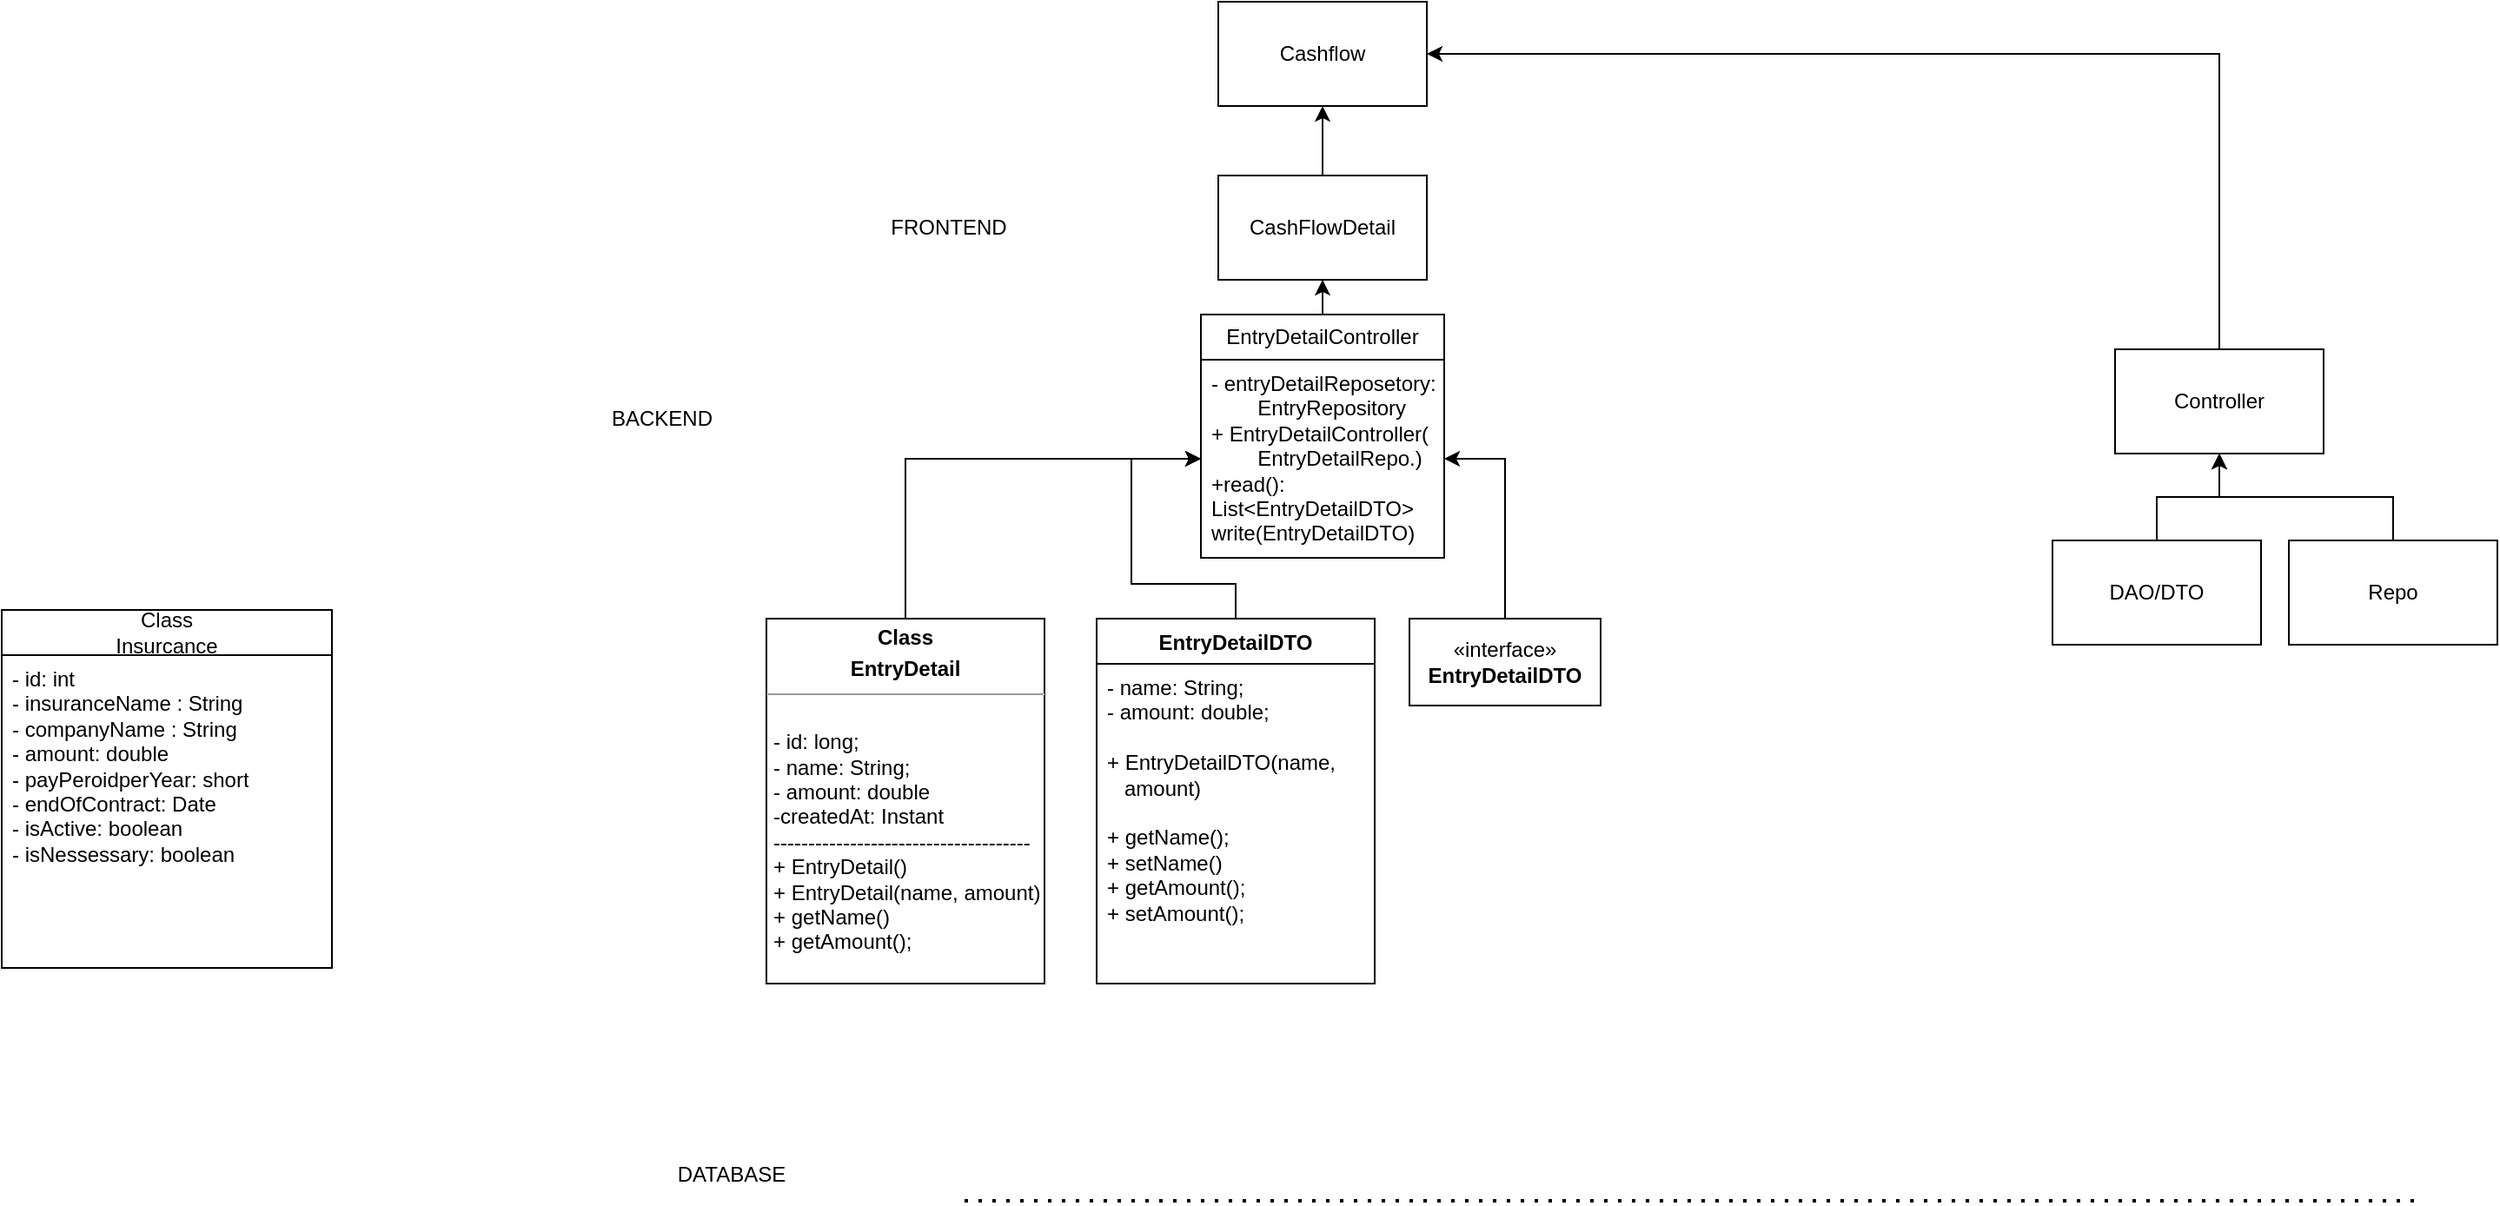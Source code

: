 <mxfile version="21.5.0" type="github">
  <diagram name="Seite-1" id="nGbcTih9HJXoeC_Z4p0X">
    <mxGraphModel dx="1615" dy="450" grid="1" gridSize="10" guides="1" tooltips="1" connect="1" arrows="1" fold="1" page="1" pageScale="1" pageWidth="827" pageHeight="1169" math="0" shadow="0">
      <root>
        <mxCell id="0" />
        <mxCell id="1" parent="0" />
        <mxCell id="FDLiloWbAIKrmna8ACbN-12" value="" style="edgeStyle=orthogonalEdgeStyle;rounded=0;orthogonalLoop=1;jettySize=auto;html=1;" parent="1" source="FDLiloWbAIKrmna8ACbN-1" target="FDLiloWbAIKrmna8ACbN-11" edge="1">
          <mxGeometry relative="1" as="geometry" />
        </mxCell>
        <mxCell id="FDLiloWbAIKrmna8ACbN-1" value="CashFlowDetail" style="rounded=0;whiteSpace=wrap;html=1;" parent="1" vertex="1">
          <mxGeometry x="80" y="120" width="120" height="60" as="geometry" />
        </mxCell>
        <mxCell id="FDLiloWbAIKrmna8ACbN-3" value="FRONTEND" style="text;html=1;strokeColor=none;fillColor=none;align=center;verticalAlign=middle;whiteSpace=wrap;rounded=0;" parent="1" vertex="1">
          <mxGeometry x="-120" y="135" width="90" height="30" as="geometry" />
        </mxCell>
        <mxCell id="FDLiloWbAIKrmna8ACbN-10" value="BACKEND" style="text;html=1;strokeColor=none;fillColor=none;align=center;verticalAlign=middle;whiteSpace=wrap;rounded=0;" parent="1" vertex="1">
          <mxGeometry x="-270" y="245" width="60" height="30" as="geometry" />
        </mxCell>
        <mxCell id="FDLiloWbAIKrmna8ACbN-11" value="Cashflow" style="rounded=0;whiteSpace=wrap;html=1;" parent="1" vertex="1">
          <mxGeometry x="80" y="20" width="120" height="60" as="geometry" />
        </mxCell>
        <mxCell id="FDLiloWbAIKrmna8ACbN-13" value="DATABASE" style="text;html=1;strokeColor=none;fillColor=none;align=center;verticalAlign=middle;whiteSpace=wrap;rounded=0;" parent="1" vertex="1">
          <mxGeometry x="-230" y="680" width="60" height="30" as="geometry" />
        </mxCell>
        <mxCell id="FDLiloWbAIKrmna8ACbN-15" style="edgeStyle=orthogonalEdgeStyle;rounded=0;orthogonalLoop=1;jettySize=auto;html=1;entryX=1;entryY=0.5;entryDx=0;entryDy=0;exitX=0.5;exitY=0;exitDx=0;exitDy=0;" parent="1" source="FDLiloWbAIKrmna8ACbN-14" target="FDLiloWbAIKrmna8ACbN-11" edge="1">
          <mxGeometry relative="1" as="geometry" />
        </mxCell>
        <mxCell id="FDLiloWbAIKrmna8ACbN-14" value="Controller" style="rounded=0;whiteSpace=wrap;html=1;" parent="1" vertex="1">
          <mxGeometry x="596" y="220" width="120" height="60" as="geometry" />
        </mxCell>
        <mxCell id="FDLiloWbAIKrmna8ACbN-17" value="" style="edgeStyle=orthogonalEdgeStyle;rounded=0;orthogonalLoop=1;jettySize=auto;html=1;" parent="1" source="FDLiloWbAIKrmna8ACbN-16" target="FDLiloWbAIKrmna8ACbN-14" edge="1">
          <mxGeometry relative="1" as="geometry" />
        </mxCell>
        <mxCell id="FDLiloWbAIKrmna8ACbN-16" value="DAO/DTO" style="rounded=0;whiteSpace=wrap;html=1;" parent="1" vertex="1">
          <mxGeometry x="560" y="330" width="120" height="60" as="geometry" />
        </mxCell>
        <mxCell id="FDLiloWbAIKrmna8ACbN-19" style="edgeStyle=orthogonalEdgeStyle;rounded=0;orthogonalLoop=1;jettySize=auto;html=1;entryX=0.5;entryY=1;entryDx=0;entryDy=0;" parent="1" source="FDLiloWbAIKrmna8ACbN-18" target="FDLiloWbAIKrmna8ACbN-14" edge="1">
          <mxGeometry relative="1" as="geometry" />
        </mxCell>
        <mxCell id="FDLiloWbAIKrmna8ACbN-18" value="Repo" style="rounded=0;whiteSpace=wrap;html=1;" parent="1" vertex="1">
          <mxGeometry x="696" y="330" width="120" height="60" as="geometry" />
        </mxCell>
        <mxCell id="FDLiloWbAIKrmna8ACbN-21" value="" style="endArrow=none;dashed=1;html=1;dashPattern=1 3;strokeWidth=2;rounded=0;" parent="1" edge="1">
          <mxGeometry width="50" height="50" relative="1" as="geometry">
            <mxPoint x="-66" y="710" as="sourcePoint" />
            <mxPoint x="774" y="710" as="targetPoint" />
          </mxGeometry>
        </mxCell>
        <mxCell id="FDLiloWbAIKrmna8ACbN-55" style="edgeStyle=orthogonalEdgeStyle;rounded=0;orthogonalLoop=1;jettySize=auto;html=1;entryX=0;entryY=0.5;entryDx=0;entryDy=0;" parent="1" source="FDLiloWbAIKrmna8ACbN-31" target="FDLiloWbAIKrmna8ACbN-52" edge="1">
          <mxGeometry relative="1" as="geometry" />
        </mxCell>
        <mxCell id="FDLiloWbAIKrmna8ACbN-31" value="&lt;p style=&quot;margin:0px;margin-top:4px;text-align:center;&quot;&gt;&lt;b&gt;Class&lt;/b&gt;&lt;/p&gt;&lt;p style=&quot;margin:0px;margin-top:4px;text-align:center;&quot;&gt;&lt;b&gt;EntryDetail&lt;/b&gt;&lt;/p&gt;&lt;hr size=&quot;1&quot;&gt;&lt;p style=&quot;margin:0px;margin-left:4px;&quot;&gt;&lt;br&gt;&lt;/p&gt;&lt;p style=&quot;margin:0px;margin-left:4px;&quot;&gt;- id: long;&lt;/p&gt;&lt;p style=&quot;margin:0px;margin-left:4px;&quot;&gt;- name: String;&lt;/p&gt;&lt;p style=&quot;margin:0px;margin-left:4px;&quot;&gt;&lt;/p&gt;&lt;p style=&quot;margin:0px;margin-left:4px;&quot;&gt;- amount: double&lt;/p&gt;&lt;p style=&quot;margin:0px;margin-left:4px;&quot;&gt;-createdAt: Instant&lt;/p&gt;&lt;p style=&quot;margin:0px;margin-left:4px;&quot;&gt;-------------------------------------&lt;/p&gt;&lt;p style=&quot;margin:0px;margin-left:4px;&quot;&gt;+ EntryDetail()&lt;/p&gt;&lt;p style=&quot;margin:0px;margin-left:4px;&quot;&gt;+ EntryDetail(name, amount)&lt;/p&gt;&lt;p style=&quot;margin:0px;margin-left:4px;&quot;&gt;+ getName()&lt;/p&gt;&lt;p style=&quot;margin:0px;margin-left:4px;&quot;&gt;+ getAmount();&lt;/p&gt;&lt;p style=&quot;margin:0px;margin-left:4px;&quot;&gt;&lt;br&gt;&lt;/p&gt;" style="verticalAlign=top;align=left;overflow=fill;fontSize=12;fontFamily=Helvetica;html=1;whiteSpace=wrap;" parent="1" vertex="1">
          <mxGeometry x="-180" y="375" width="160" height="210" as="geometry" />
        </mxCell>
        <mxCell id="FDLiloWbAIKrmna8ACbN-56" style="edgeStyle=orthogonalEdgeStyle;rounded=0;orthogonalLoop=1;jettySize=auto;html=1;" parent="1" source="FDLiloWbAIKrmna8ACbN-35" target="FDLiloWbAIKrmna8ACbN-52" edge="1">
          <mxGeometry relative="1" as="geometry">
            <Array as="points">
              <mxPoint x="90" y="355" />
              <mxPoint x="30" y="355" />
              <mxPoint x="30" y="283" />
            </Array>
          </mxGeometry>
        </mxCell>
        <mxCell id="FDLiloWbAIKrmna8ACbN-35" value="EntryDetailDTO" style="swimlane;fontStyle=1;align=center;verticalAlign=top;childLayout=stackLayout;horizontal=1;startSize=26;horizontalStack=0;resizeParent=1;resizeParentMax=0;resizeLast=0;collapsible=1;marginBottom=0;whiteSpace=wrap;html=1;" parent="1" vertex="1">
          <mxGeometry x="10" y="375" width="160" height="210" as="geometry" />
        </mxCell>
        <mxCell id="FDLiloWbAIKrmna8ACbN-36" value="- name: String;&lt;br&gt;- amount: double;&lt;br&gt;&lt;br&gt;+ EntryDetailDTO(name,&amp;nbsp; &amp;nbsp; &amp;nbsp; &amp;nbsp; &amp;nbsp;amount)&lt;br&gt;&lt;br&gt;+ getName();&lt;br&gt;+ setName()&lt;br&gt;+ getAmount();&lt;br&gt;+ setAmount();&lt;br&gt;" style="text;strokeColor=none;fillColor=none;align=left;verticalAlign=top;spacingLeft=4;spacingRight=4;overflow=hidden;rotatable=0;points=[[0,0.5],[1,0.5]];portConstraint=eastwest;whiteSpace=wrap;html=1;" parent="FDLiloWbAIKrmna8ACbN-35" vertex="1">
          <mxGeometry y="26" width="160" height="184" as="geometry" />
        </mxCell>
        <mxCell id="FDLiloWbAIKrmna8ACbN-57" style="edgeStyle=orthogonalEdgeStyle;rounded=0;orthogonalLoop=1;jettySize=auto;html=1;entryX=1;entryY=0.5;entryDx=0;entryDy=0;" parent="1" source="FDLiloWbAIKrmna8ACbN-43" target="FDLiloWbAIKrmna8ACbN-52" edge="1">
          <mxGeometry relative="1" as="geometry" />
        </mxCell>
        <mxCell id="FDLiloWbAIKrmna8ACbN-43" value="«interface»&lt;br&gt;&lt;b&gt;EntryDetailDTO&lt;br&gt;&lt;/b&gt;" style="html=1;whiteSpace=wrap;" parent="1" vertex="1">
          <mxGeometry x="190" y="375" width="110" height="50" as="geometry" />
        </mxCell>
        <mxCell id="FDLiloWbAIKrmna8ACbN-58" style="edgeStyle=orthogonalEdgeStyle;rounded=0;orthogonalLoop=1;jettySize=auto;html=1;exitX=0.5;exitY=0;exitDx=0;exitDy=0;" parent="1" source="FDLiloWbAIKrmna8ACbN-50" target="FDLiloWbAIKrmna8ACbN-1" edge="1">
          <mxGeometry relative="1" as="geometry" />
        </mxCell>
        <mxCell id="FDLiloWbAIKrmna8ACbN-50" value="EntryDetailController" style="swimlane;fontStyle=0;childLayout=stackLayout;horizontal=1;startSize=26;fillColor=none;horizontalStack=0;resizeParent=1;resizeParentMax=0;resizeLast=0;collapsible=1;marginBottom=0;whiteSpace=wrap;html=1;" parent="1" vertex="1">
          <mxGeometry x="70" y="200" width="140" height="140" as="geometry" />
        </mxCell>
        <mxCell id="FDLiloWbAIKrmna8ACbN-52" value="- entryDetailReposetory:&lt;br&gt;&lt;span style=&quot;white-space: pre;&quot;&gt;&#x9;&lt;/span&gt;EntryRepository&lt;br&gt;+ EntryDetailController(&lt;br&gt;&lt;span style=&quot;white-space: pre;&quot;&gt;&#x9;&lt;/span&gt;EntryDetailRepo.)&lt;br&gt;+read(): List&amp;lt;EntryDetailDTO&amp;gt;&lt;br&gt;write(EntryDetailDTO)" style="text;strokeColor=none;fillColor=none;align=left;verticalAlign=top;spacingLeft=4;spacingRight=4;overflow=hidden;rotatable=0;points=[[0,0.5],[1,0.5]];portConstraint=eastwest;whiteSpace=wrap;html=1;" parent="FDLiloWbAIKrmna8ACbN-50" vertex="1">
          <mxGeometry y="26" width="140" height="114" as="geometry" />
        </mxCell>
        <mxCell id="y889wtAWXyb6QO6ec5UY-1" value="Class&lt;br&gt;Insurcance" style="swimlane;fontStyle=0;childLayout=stackLayout;horizontal=1;startSize=26;fillColor=none;horizontalStack=0;resizeParent=1;resizeParentMax=0;resizeLast=0;collapsible=1;marginBottom=0;whiteSpace=wrap;html=1;" vertex="1" parent="1">
          <mxGeometry x="-620" y="370" width="190" height="206" as="geometry" />
        </mxCell>
        <mxCell id="y889wtAWXyb6QO6ec5UY-2" value="- id: int&amp;nbsp;&lt;br&gt;- insuranceName : String&lt;br&gt;- companyName : String&lt;br&gt;- amount: double&lt;br&gt;- payPeroidperYear: short&lt;br&gt;- endOfContract: Date&lt;br&gt;- isActive: boolean&lt;br&gt;- isNessessary: boolean" style="text;strokeColor=none;fillColor=none;align=left;verticalAlign=top;spacingLeft=4;spacingRight=4;overflow=hidden;rotatable=0;points=[[0,0.5],[1,0.5]];portConstraint=eastwest;whiteSpace=wrap;html=1;" vertex="1" parent="y889wtAWXyb6QO6ec5UY-1">
          <mxGeometry y="26" width="190" height="180" as="geometry" />
        </mxCell>
      </root>
    </mxGraphModel>
  </diagram>
</mxfile>
